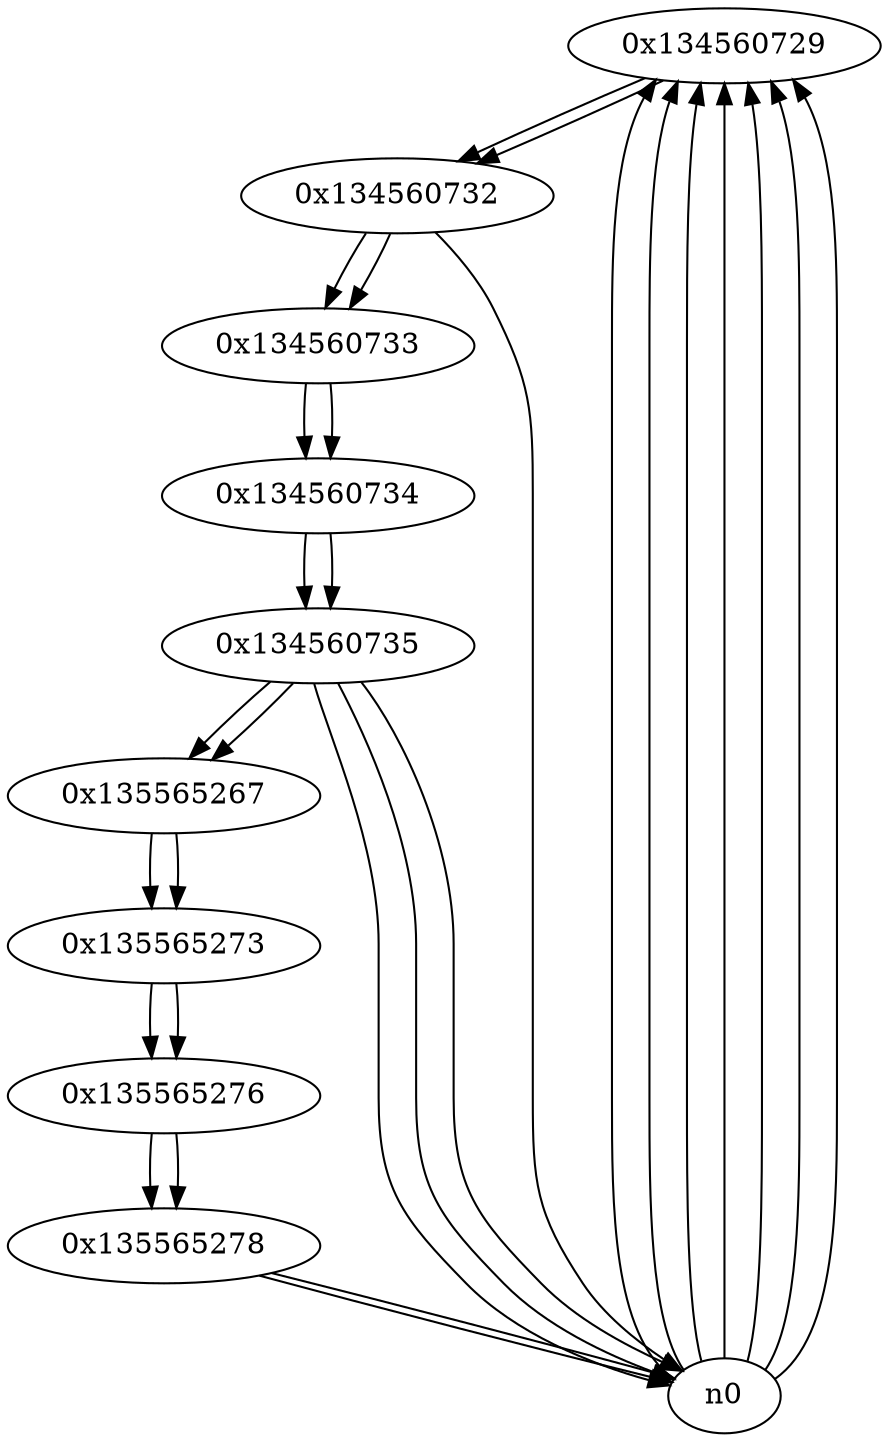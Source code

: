 digraph G{
/* nodes */
  n1 [label="0x134560729"]
  n2 [label="0x134560732"]
  n3 [label="0x134560733"]
  n4 [label="0x134560734"]
  n5 [label="0x134560735"]
  n6 [label="0x135565267"]
  n7 [label="0x135565273"]
  n8 [label="0x135565276"]
  n9 [label="0x135565278"]
/* edges */
n1 -> n2;
n0 -> n1;
n0 -> n1;
n0 -> n1;
n0 -> n1;
n0 -> n1;
n0 -> n1;
n0 -> n1;
n2 -> n3;
n2 -> n0;
n1 -> n2;
n3 -> n4;
n2 -> n3;
n4 -> n5;
n3 -> n4;
n5 -> n6;
n5 -> n0;
n5 -> n0;
n5 -> n0;
n4 -> n5;
n6 -> n7;
n5 -> n6;
n7 -> n8;
n6 -> n7;
n8 -> n9;
n7 -> n8;
n9 -> n0;
n9 -> n0;
n8 -> n9;
}
